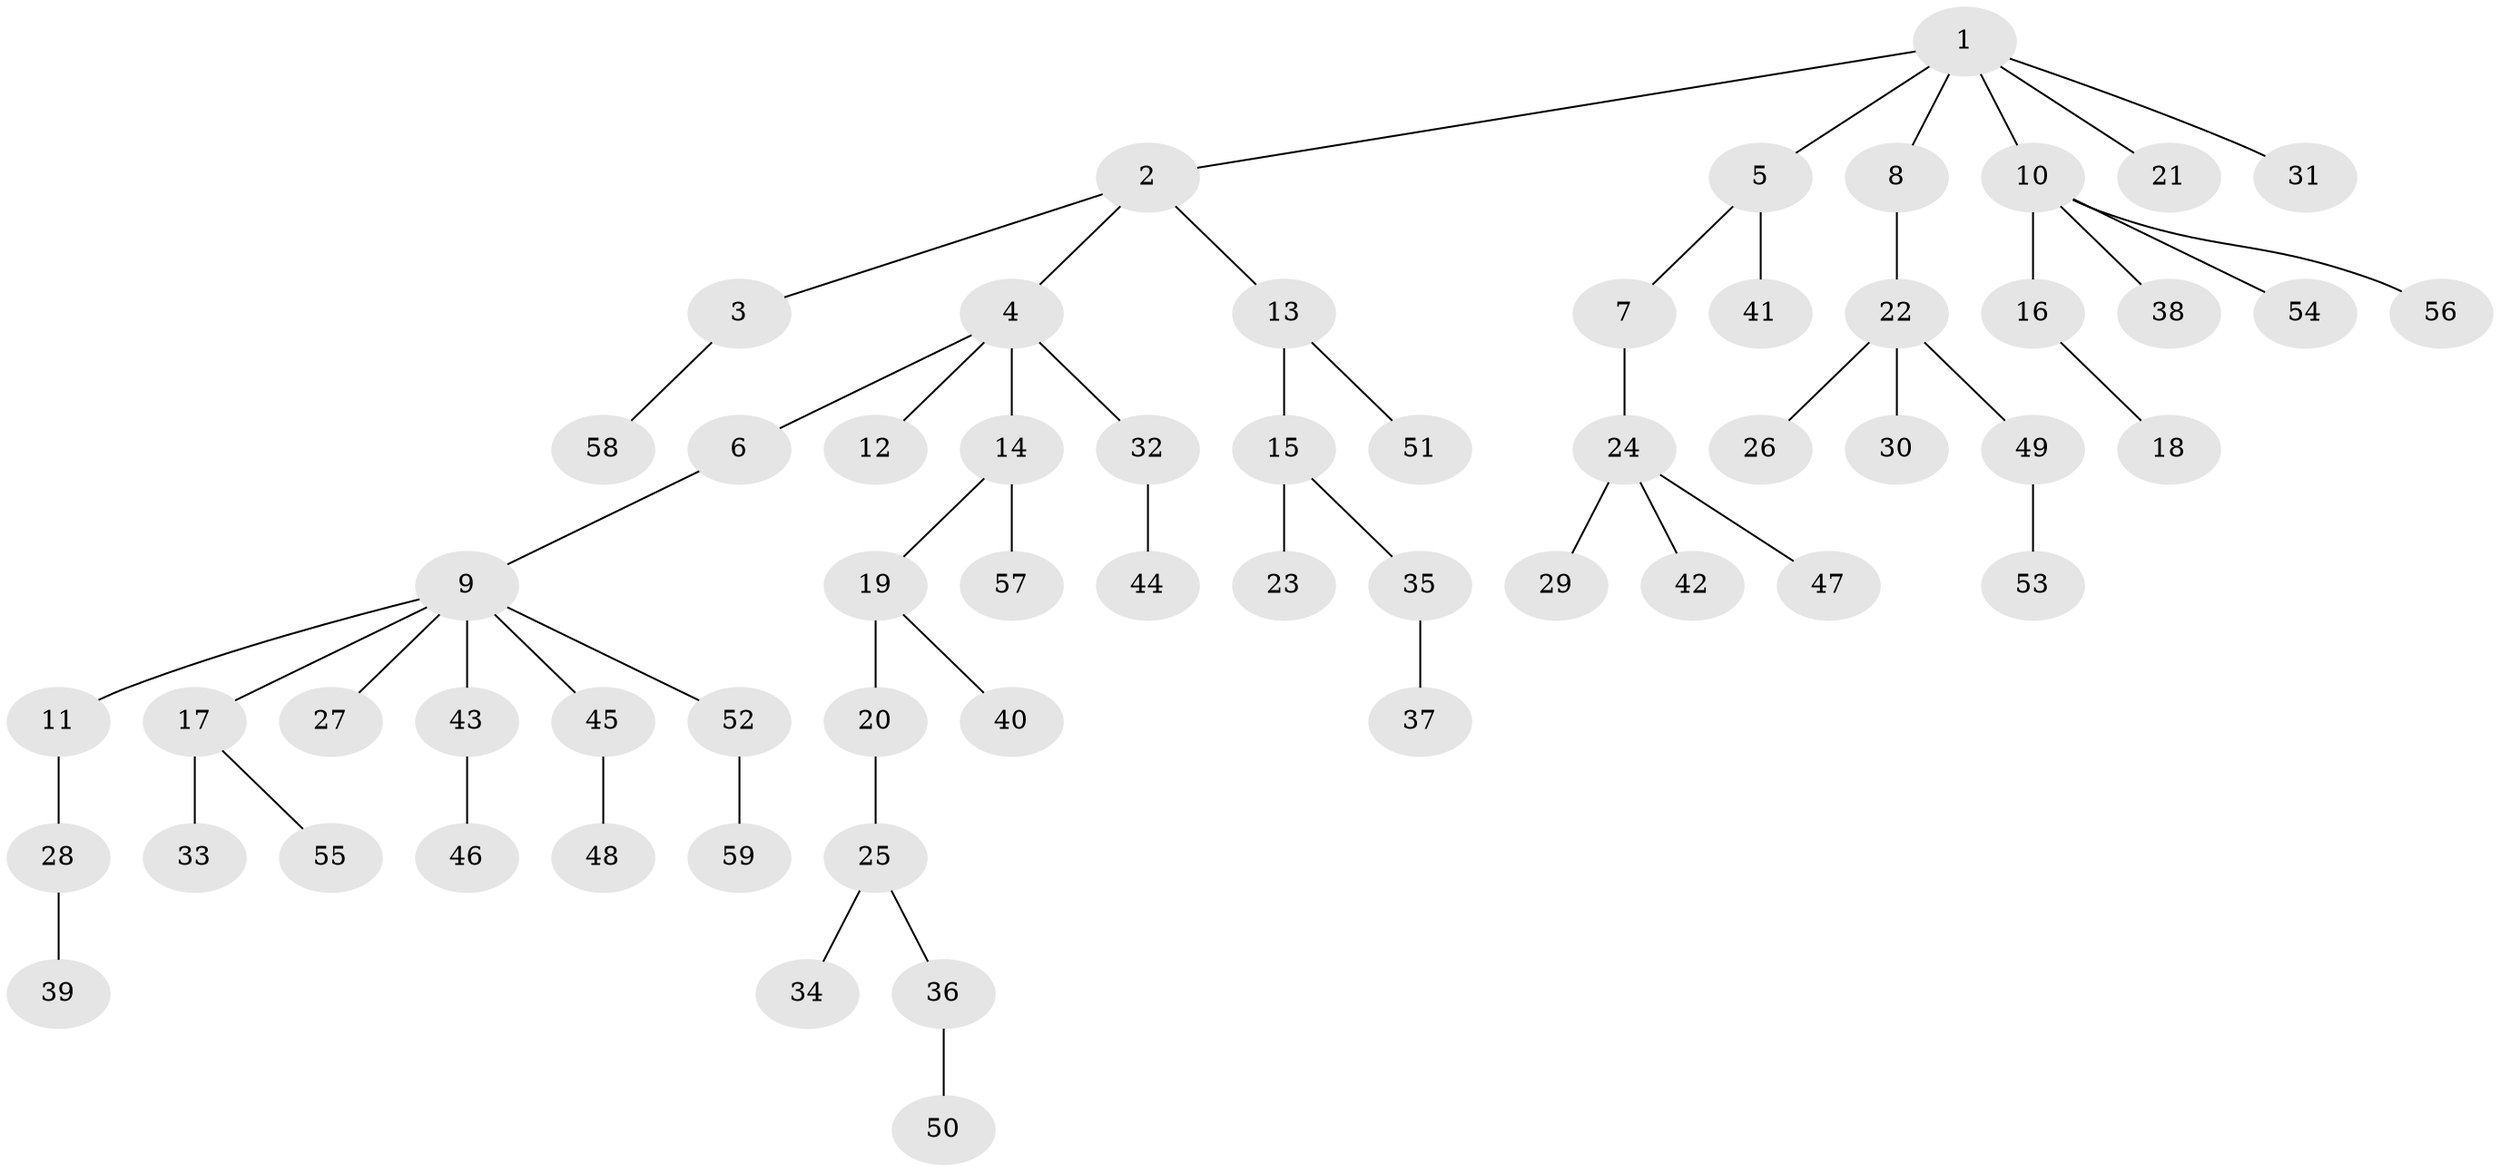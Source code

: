 // coarse degree distribution, {5: 0.05263157894736842, 1: 0.5789473684210527, 6: 0.02631578947368421, 2: 0.23684210526315788, 7: 0.02631578947368421, 4: 0.05263157894736842, 3: 0.02631578947368421}
// Generated by graph-tools (version 1.1) at 2025/52/02/27/25 19:52:13]
// undirected, 59 vertices, 58 edges
graph export_dot {
graph [start="1"]
  node [color=gray90,style=filled];
  1;
  2;
  3;
  4;
  5;
  6;
  7;
  8;
  9;
  10;
  11;
  12;
  13;
  14;
  15;
  16;
  17;
  18;
  19;
  20;
  21;
  22;
  23;
  24;
  25;
  26;
  27;
  28;
  29;
  30;
  31;
  32;
  33;
  34;
  35;
  36;
  37;
  38;
  39;
  40;
  41;
  42;
  43;
  44;
  45;
  46;
  47;
  48;
  49;
  50;
  51;
  52;
  53;
  54;
  55;
  56;
  57;
  58;
  59;
  1 -- 2;
  1 -- 5;
  1 -- 8;
  1 -- 10;
  1 -- 21;
  1 -- 31;
  2 -- 3;
  2 -- 4;
  2 -- 13;
  3 -- 58;
  4 -- 6;
  4 -- 12;
  4 -- 14;
  4 -- 32;
  5 -- 7;
  5 -- 41;
  6 -- 9;
  7 -- 24;
  8 -- 22;
  9 -- 11;
  9 -- 17;
  9 -- 27;
  9 -- 43;
  9 -- 45;
  9 -- 52;
  10 -- 16;
  10 -- 38;
  10 -- 54;
  10 -- 56;
  11 -- 28;
  13 -- 15;
  13 -- 51;
  14 -- 19;
  14 -- 57;
  15 -- 23;
  15 -- 35;
  16 -- 18;
  17 -- 33;
  17 -- 55;
  19 -- 20;
  19 -- 40;
  20 -- 25;
  22 -- 26;
  22 -- 30;
  22 -- 49;
  24 -- 29;
  24 -- 42;
  24 -- 47;
  25 -- 34;
  25 -- 36;
  28 -- 39;
  32 -- 44;
  35 -- 37;
  36 -- 50;
  43 -- 46;
  45 -- 48;
  49 -- 53;
  52 -- 59;
}
